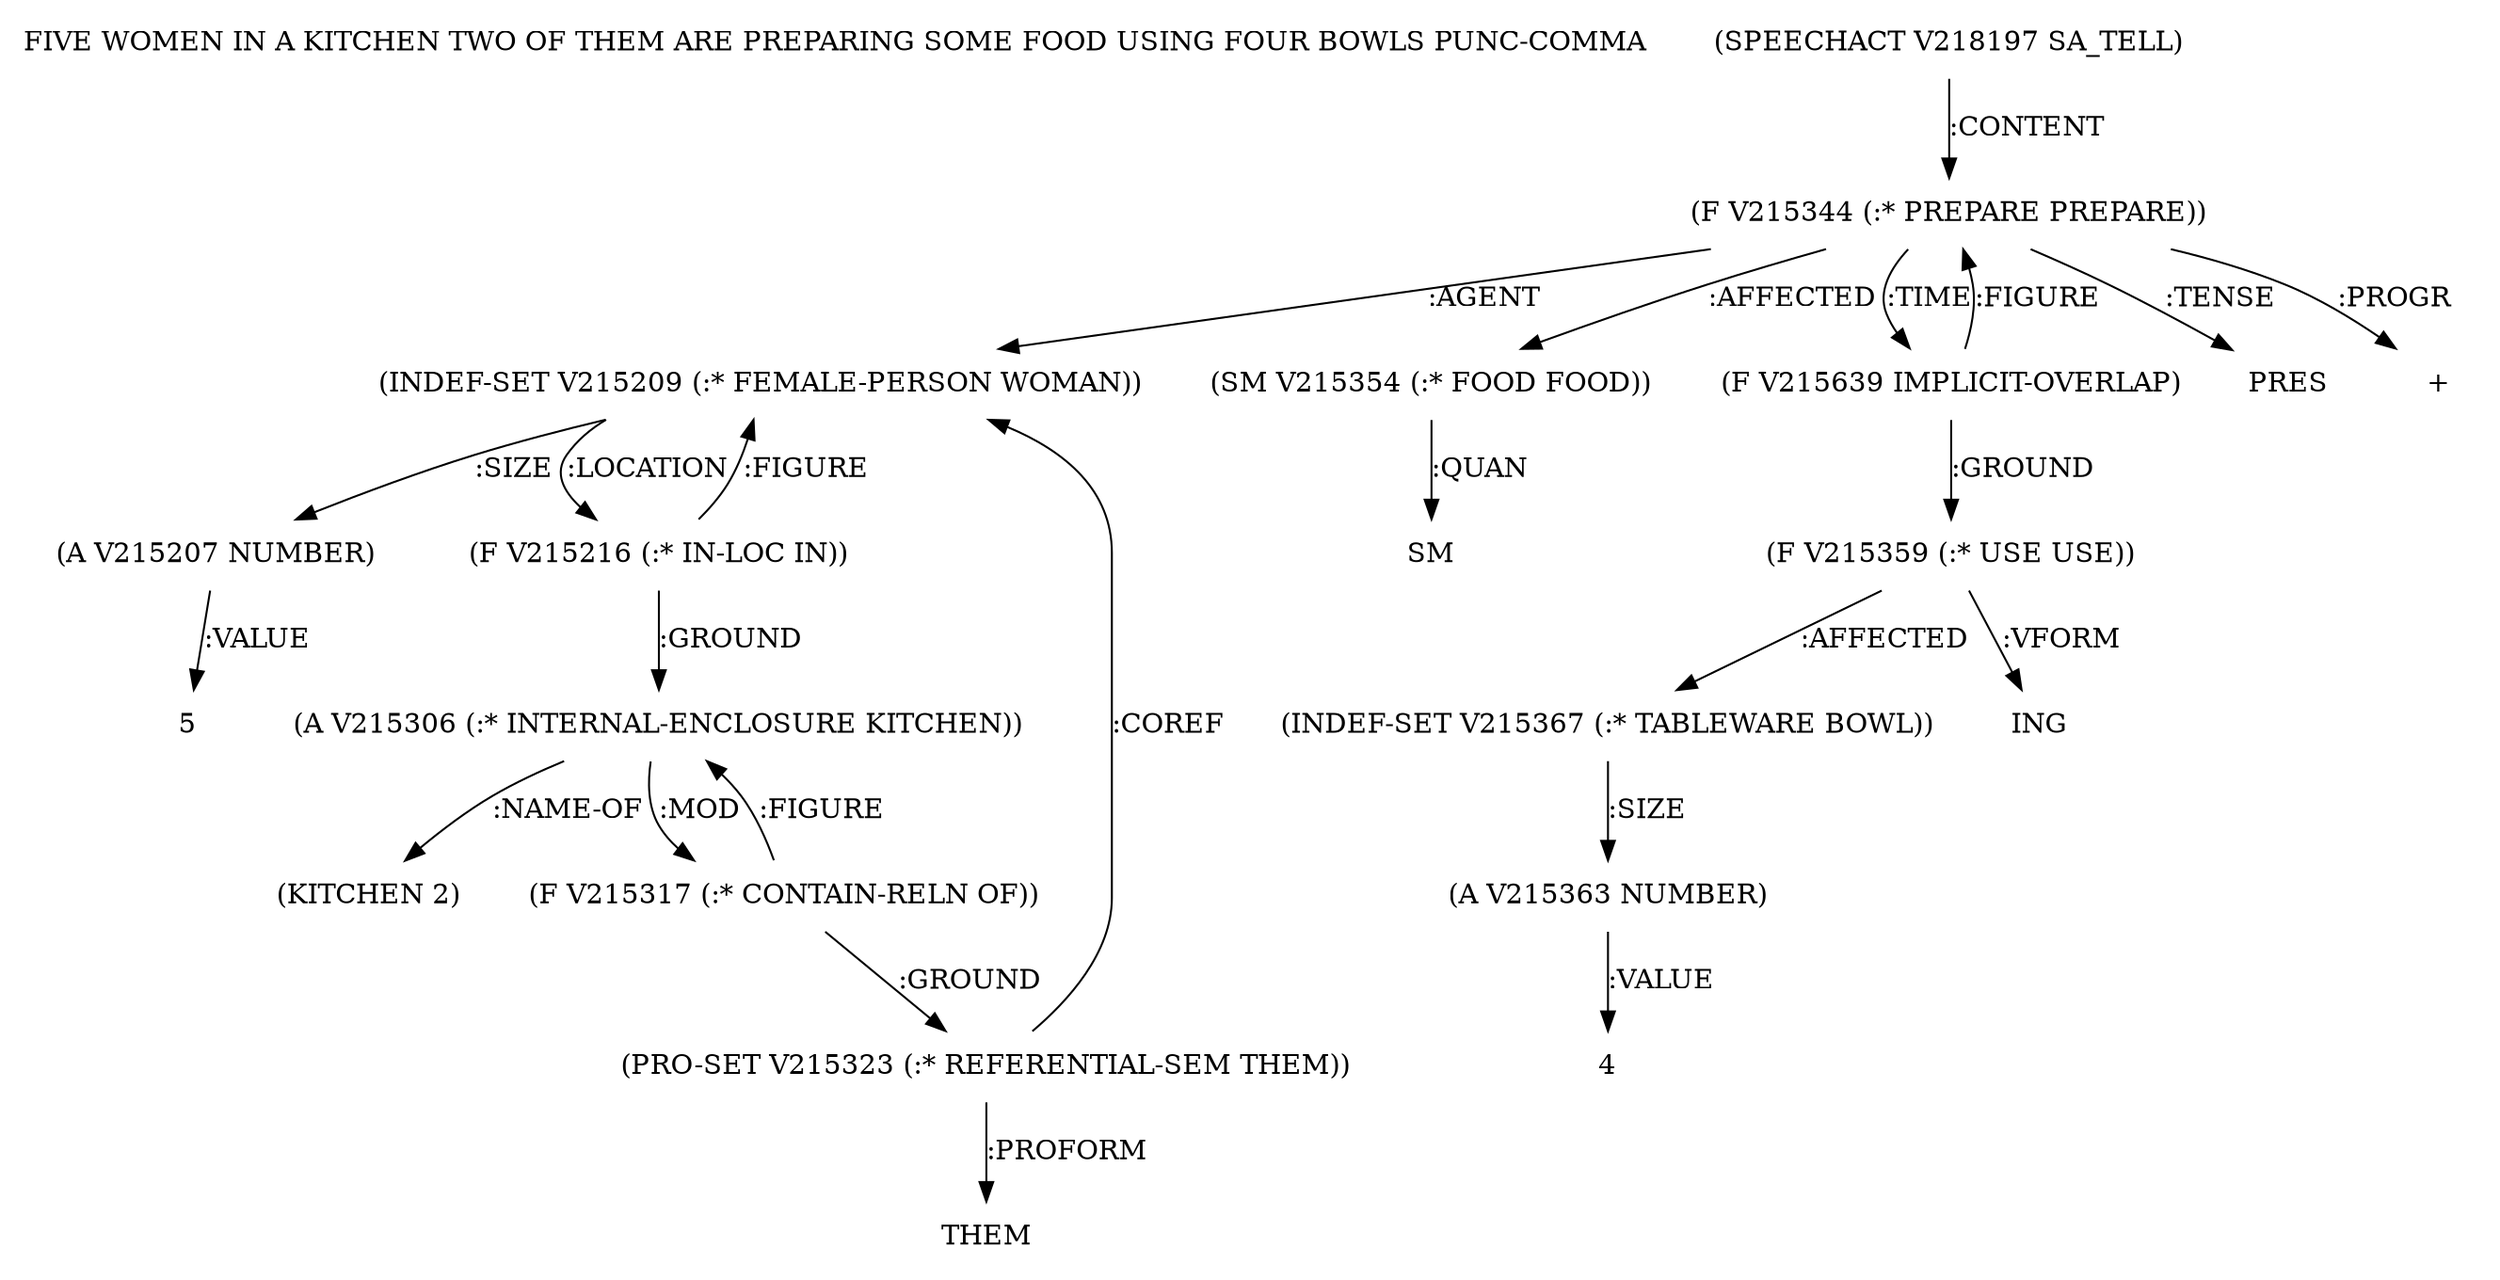digraph Terms {
  node [shape=none]
  "FIVE WOMEN IN A KITCHEN TWO OF THEM ARE PREPARING SOME FOOD USING FOUR BOWLS PUNC-COMMA"
  "V218197" [label="(SPEECHACT V218197 SA_TELL)"]
  "V218197" -> "V215344" [label=":CONTENT"]
  "V215344" [label="(F V215344 (:* PREPARE PREPARE))"]
  "V215344" -> "V215209" [label=":AGENT"]
  "V215344" -> "V215354" [label=":AFFECTED"]
  "V215344" -> "V215639" [label=":TIME"]
  "V215344" -> "NT220743" [label=":TENSE"]
  "NT220743" [label="PRES"]
  "V215344" -> "NT220744" [label=":PROGR"]
  "NT220744" [label="+"]
  "V215209" [label="(INDEF-SET V215209 (:* FEMALE-PERSON WOMAN))"]
  "V215209" -> "V215207" [label=":SIZE"]
  "V215209" -> "V215216" [label=":LOCATION"]
  "V215207" [label="(A V215207 NUMBER)"]
  "V215207" -> "NT220745" [label=":VALUE"]
  "NT220745" [label="5"]
  "V215216" [label="(F V215216 (:* IN-LOC IN))"]
  "V215216" -> "V215306" [label=":GROUND"]
  "V215216" -> "V215209" [label=":FIGURE"]
  "V215306" [label="(A V215306 (:* INTERNAL-ENCLOSURE KITCHEN))"]
  "V215306" -> "NT220746" [label=":NAME-OF"]
  "NT220746" [label="(KITCHEN 2)"]
  "V215306" -> "V215317" [label=":MOD"]
  "V215317" [label="(F V215317 (:* CONTAIN-RELN OF))"]
  "V215317" -> "V215323" [label=":GROUND"]
  "V215317" -> "V215306" [label=":FIGURE"]
  "V215323" [label="(PRO-SET V215323 (:* REFERENTIAL-SEM THEM))"]
  "V215323" -> "NT220747" [label=":PROFORM"]
  "NT220747" [label="THEM"]
  "V215323" -> "V215209" [label=":COREF"]
  "V215354" [label="(SM V215354 (:* FOOD FOOD))"]
  "V215354" -> "NT220748" [label=":QUAN"]
  "NT220748" [label="SM"]
  "V215639" [label="(F V215639 IMPLICIT-OVERLAP)"]
  "V215639" -> "V215344" [label=":FIGURE"]
  "V215639" -> "V215359" [label=":GROUND"]
  "V215359" [label="(F V215359 (:* USE USE))"]
  "V215359" -> "V215367" [label=":AFFECTED"]
  "V215359" -> "NT220749" [label=":VFORM"]
  "NT220749" [label="ING"]
  "V215367" [label="(INDEF-SET V215367 (:* TABLEWARE BOWL))"]
  "V215367" -> "V215363" [label=":SIZE"]
  "V215363" [label="(A V215363 NUMBER)"]
  "V215363" -> "NT220750" [label=":VALUE"]
  "NT220750" [label="4"]
}
